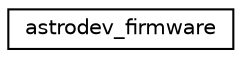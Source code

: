 digraph "Graphical Class Hierarchy"
{
 // INTERACTIVE_SVG=YES
  edge [fontname="Helvetica",fontsize="10",labelfontname="Helvetica",labelfontsize="10"];
  node [fontname="Helvetica",fontsize="10",shape=record];
  rankdir="LR";
  Node0 [label="astrodev_firmware",height=0.2,width=0.4,color="black", fillcolor="white", style="filled",URL="$structastrodev__firmware.html"];
}
